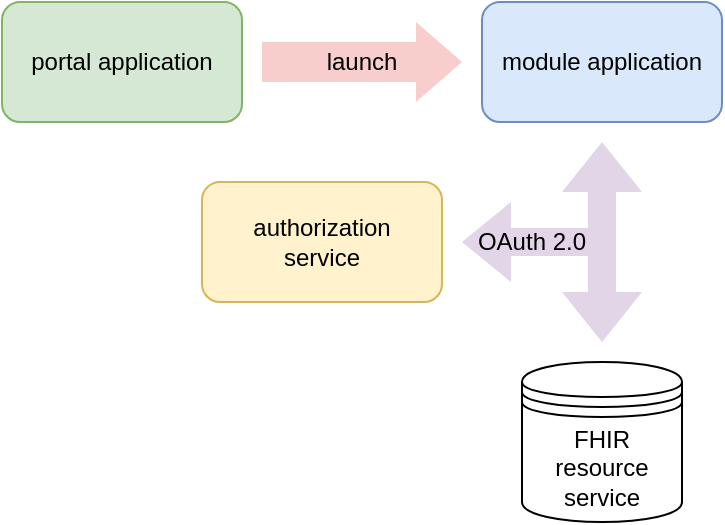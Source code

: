 <mxfile version="14.9.8" type="gitlab">
  <diagram id="G6BNjI7axVwe6SpNbhrn" name="Page-1">
    <mxGraphModel dx="946" dy="589" grid="1" gridSize="10" guides="1" tooltips="1" connect="1" arrows="1" fold="1" page="1" pageScale="1" pageWidth="827" pageHeight="1169" math="0" shadow="0">
      <root>
        <mxCell id="0" />
        <mxCell id="1" parent="0" />
        <mxCell id="nYr-fRGJlqaklRjXVoRJ-1" value="portal application" style="rounded=1;whiteSpace=wrap;html=1;fillColor=#d5e8d4;strokeColor=#82b366;" parent="1" vertex="1">
          <mxGeometry x="80" y="40" width="120" height="60" as="geometry" />
        </mxCell>
        <mxCell id="nYr-fRGJlqaklRjXVoRJ-3" value="module application" style="rounded=1;whiteSpace=wrap;html=1;fillColor=#dae8fc;strokeColor=#6c8ebf;" parent="1" vertex="1">
          <mxGeometry x="320" y="40" width="120" height="60" as="geometry" />
        </mxCell>
        <mxCell id="nYr-fRGJlqaklRjXVoRJ-4" value="launch" style="shape=singleArrow;whiteSpace=wrap;html=1;arrowWidth=0.5;arrowSize=0.23;fillColor=#f8cecc;strokeColor=none;" parent="1" vertex="1">
          <mxGeometry x="210" y="50" width="100" height="40" as="geometry" />
        </mxCell>
        <mxCell id="XBDtQ2iCLHml2MihTs0C-1" value="authorization &lt;br&gt;service" style="rounded=1;whiteSpace=wrap;html=1;fillColor=#fff2cc;strokeColor=#d6b656;" parent="1" vertex="1">
          <mxGeometry x="180" y="130" width="120" height="60" as="geometry" />
        </mxCell>
        <mxCell id="XBDtQ2iCLHml2MihTs0C-2" value="FHIR resource service" style="shape=datastore;whiteSpace=wrap;html=1;" parent="1" vertex="1">
          <mxGeometry x="340" y="220" width="80" height="80" as="geometry" />
        </mxCell>
        <mxCell id="XBDtQ2iCLHml2MihTs0C-3" value="" style="shape=doubleArrow;direction=south;whiteSpace=wrap;html=1;arrowWidth=0.35;arrowSize=0.25;fillColor=#e1d5e7;strokeColor=none;" parent="1" vertex="1">
          <mxGeometry x="360" y="110" width="40" height="100" as="geometry" />
        </mxCell>
        <mxCell id="XBDtQ2iCLHml2MihTs0C-4" value="OAuth 2.0" style="shape=singleArrow;direction=west;whiteSpace=wrap;html=1;arrowWidth=0.35;arrowSize=0.35;fillColor=#e1d5e7;strokeColor=none;" parent="1" vertex="1">
          <mxGeometry x="310" y="140" width="70" height="40" as="geometry" />
        </mxCell>
      </root>
    </mxGraphModel>
  </diagram>
</mxfile>
